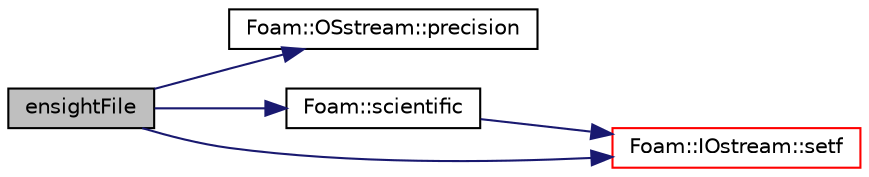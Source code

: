 digraph "ensightFile"
{
  bgcolor="transparent";
  edge [fontname="Helvetica",fontsize="10",labelfontname="Helvetica",labelfontsize="10"];
  node [fontname="Helvetica",fontsize="10",shape=record];
  rankdir="LR";
  Node1 [label="ensightFile",height=0.2,width=0.4,color="black", fillcolor="grey75", style="filled", fontcolor="black"];
  Node1 -> Node2 [color="midnightblue",fontsize="10",style="solid",fontname="Helvetica"];
  Node2 [label="Foam::OSstream::precision",height=0.2,width=0.4,color="black",URL="$a01772.html#a27f092ced0bab73e8b77a1b633d430d2",tooltip="Get precision of output field. "];
  Node1 -> Node3 [color="midnightblue",fontsize="10",style="solid",fontname="Helvetica"];
  Node3 [label="Foam::scientific",height=0.2,width=0.4,color="black",URL="$a10979.html#a78214b33dde7e68fda6f5609b6faa561"];
  Node3 -> Node4 [color="midnightblue",fontsize="10",style="solid",fontname="Helvetica"];
  Node4 [label="Foam::IOstream::setf",height=0.2,width=0.4,color="red",URL="$a01203.html#a7496d7abe05bdd8cffe2be14798ac34f",tooltip="Set flags of stream. "];
  Node1 -> Node4 [color="midnightblue",fontsize="10",style="solid",fontname="Helvetica"];
}
